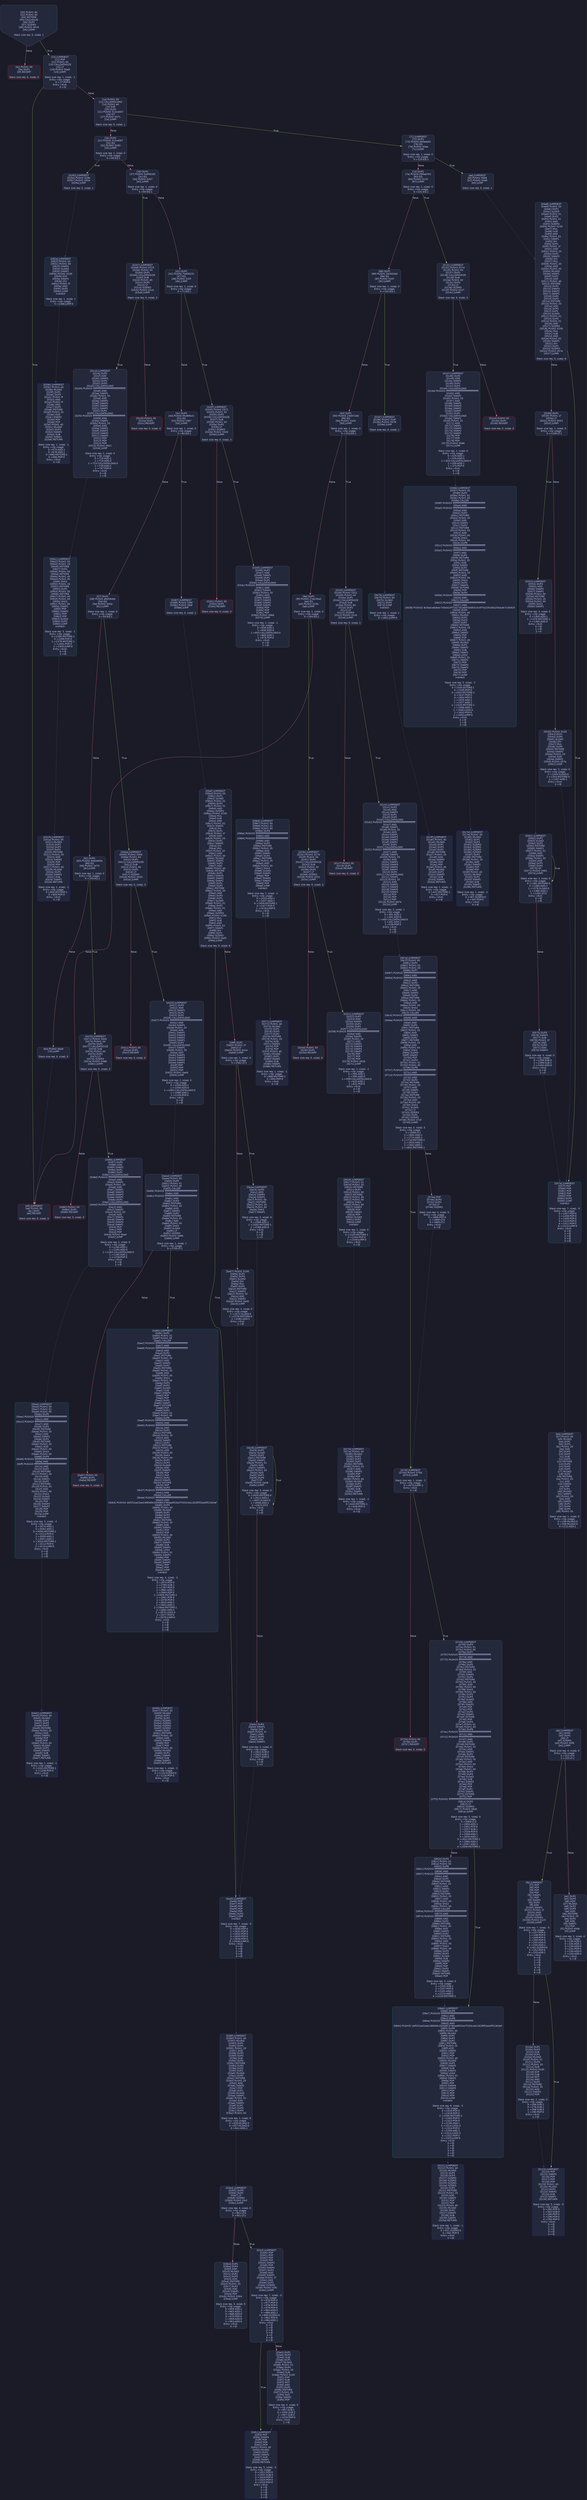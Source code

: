 digraph G {
    node [shape=box, style="filled, rounded", color="#565f89", fontcolor="#c0caf5", fontname="Helvetica", fillcolor="#24283b"];
    edge [color="#414868", fontcolor="#c0caf5", fontname="Helvetica"];
    bgcolor="#1a1b26";
    0 [ label = "[00] PUSH1 80
[02] PUSH1 40
[04] MSTORE
[05] CALLVALUE
[06] DUP1
[07] ISZERO
[08] PUSH2 0010
[0b] JUMPI

Stack size req: 0, sizeΔ: 1
" shape = invhouse]
    1 [ label = "[0c] PUSH1 00
[0e] DUP1
[0f] REVERT

Stack size req: 0, sizeΔ: 0
" color = "red"]
    2 [ label = "[10] JUMPDEST
[11] POP
[12] PUSH1 04
[14] CALLDATASIZE
[15] LT
[16] PUSH2 00a9
[19] JUMPI

Stack size req: 1, sizeΔ: -1
Entry->Op usage:
	0->17:POP:0
Entry->Exit:
	0->😵
"]
    3 [ label = "[1a] PUSH1 00
[1c] CALLDATALOAD
[1d] PUSH1 e0
[1f] SHR
[20] DUP1
[21] PUSH4 313ce567
[26] GT
[27] PUSH2 0071
[2a] JUMPI

Stack size req: 0, sizeΔ: 1
"]
    4 [ label = "[2b] DUP1
[2c] PUSH4 313ce567
[31] EQ
[32] PUSH2 0293
[35] JUMPI

Stack size req: 1, sizeΔ: 0
Entry->Op usage:
	0->49:EQ:1
"]
    5 [ label = "[36] DUP1
[37] PUSH4 5c658165
[3c] EQ
[3d] PUSH2 02b7
[40] JUMPI

Stack size req: 1, sizeΔ: 0
Entry->Op usage:
	0->60:EQ:1
"]
    6 [ label = "[41] DUP1
[42] PUSH4 70a08231
[47] EQ
[48] PUSH2 032f
[4b] JUMPI

Stack size req: 1, sizeΔ: 0
Entry->Op usage:
	0->71:EQ:1
"]
    7 [ label = "[4c] DUP1
[4d] PUSH4 95d89b41
[52] EQ
[53] PUSH2 0387
[56] JUMPI

Stack size req: 1, sizeΔ: 0
Entry->Op usage:
	0->82:EQ:1
"]
    8 [ label = "[57] DUP1
[58] PUSH4 a9059cbb
[5d] EQ
[5e] PUSH2 040a
[61] JUMPI

Stack size req: 1, sizeΔ: 0
Entry->Op usage:
	0->93:EQ:1
"]
    9 [ label = "[62] DUP1
[63] PUSH4 dd62ed3e
[68] EQ
[69] PUSH2 0470
[6c] JUMPI

Stack size req: 1, sizeΔ: 0
Entry->Op usage:
	0->104:EQ:1
"]
    10 [ label = "[6d] PUSH2 00a9
[70] JUMP

Stack size req: 0, sizeΔ: 0
"]
    11 [ label = "[71] JUMPDEST
[72] DUP1
[73] PUSH4 06fdde03
[78] EQ
[79] PUSH2 00ae
[7c] JUMPI

Stack size req: 1, sizeΔ: 0
Entry->Op usage:
	0->120:EQ:1
"]
    12 [ label = "[7d] DUP1
[7e] PUSH4 095ea7b3
[83] EQ
[84] PUSH2 0131
[87] JUMPI

Stack size req: 1, sizeΔ: 0
Entry->Op usage:
	0->131:EQ:1
"]
    13 [ label = "[88] DUP1
[89] PUSH4 18160ddd
[8e] EQ
[8f] PUSH2 0197
[92] JUMPI

Stack size req: 1, sizeΔ: 0
Entry->Op usage:
	0->142:EQ:1
"]
    14 [ label = "[93] DUP1
[94] PUSH4 23b872dd
[99] EQ
[9a] PUSH2 01b5
[9d] JUMPI

Stack size req: 1, sizeΔ: 0
Entry->Op usage:
	0->153:EQ:1
"]
    15 [ label = "[9e] DUP1
[9f] PUSH4 27e235e3
[a4] EQ
[a5] PUSH2 023b
[a8] JUMPI

Stack size req: 1, sizeΔ: 0
Entry->Op usage:
	0->164:EQ:1
"]
    16 [ label = "[a9] JUMPDEST
[aa] PUSH1 00
[ac] DUP1
[ad] REVERT

Stack size req: 0, sizeΔ: 0
" color = "red"]
    17 [ label = "[ae] JUMPDEST
[af] PUSH2 00b6
[b2] PUSH2 04e8
[b5] JUMP

Stack size req: 0, sizeΔ: 1
"]
    18 [ label = "[b6] JUMPDEST
[b7] PUSH1 40
[b9] MLOAD
[ba] DUP1
[bb] DUP1
[bc] PUSH1 20
[be] ADD
[bf] DUP3
[c0] DUP2
[c1] SUB
[c2] DUP3
[c3] MSTORE
[c4] DUP4
[c5] DUP2
[c6] DUP2
[c7] MLOAD
[c8] DUP2
[c9] MSTORE
[ca] PUSH1 20
[cc] ADD
[cd] SWAP2
[ce] POP
[cf] DUP1
[d0] MLOAD
[d1] SWAP1
[d2] PUSH1 20
[d4] ADD
[d5] SWAP1
[d6] DUP1
[d7] DUP4
[d8] DUP4
[d9] PUSH1 00

Stack size req: 1, sizeΔ: 9
Entry->Op usage:
	0->199:MLOAD:0
	0->208:MLOAD:0
	0->212:ADD:1
"]
    19 [ label = "[db] JUMPDEST
[dc] DUP4
[dd] DUP2
[de] LT
[df] ISZERO
[e0] PUSH2 00f6
[e3] JUMPI

Stack size req: 4, sizeΔ: 0
Entry->Op usage:
	0->222:LT:0
	3->222:LT:1
"]
    20 [ label = "[e4] DUP1
[e5] DUP3
[e6] ADD
[e7] MLOAD
[e8] DUP2
[e9] DUP5
[ea] ADD
[eb] MSTORE
[ec] PUSH1 20
[ee] DUP2
[ef] ADD
[f0] SWAP1
[f1] POP
[f2] PUSH2 00db
[f5] JUMP

Stack size req: 3, sizeΔ: 0
Entry->Op usage:
	0->230:ADD:1
	0->234:ADD:1
	0->239:ADD:0
	0->241:POP:0
	1->230:ADD:0
	2->234:ADD:0
Entry->Exit:
	0->😵
"]
    21 [ label = "[f6] JUMPDEST
[f7] POP
[f8] POP
[f9] POP
[fa] POP
[fb] SWAP1
[fc] POP
[fd] SWAP1
[fe] DUP2
[ff] ADD
[0100] SWAP1
[0101] PUSH1 1f
[0103] AND
[0104] DUP1
[0105] ISZERO
[0106] PUSH2 0123
[0109] JUMPI

Stack size req: 7, sizeΔ: -5
Entry->Op usage:
	0->247:POP:0
	1->248:POP:0
	2->249:POP:0
	3->250:POP:0
	4->255:ADD:0
	4->259:AND:1
	4->261:ISZERO:0
	5->252:POP:0
	6->255:ADD:1
Entry->Exit:
	0->😵
	1->😵
	2->😵
	3->😵
	4->0
	5->😵
	6->😵
"]
    22 [ label = "[010a] DUP1
[010b] DUP3
[010c] SUB
[010d] DUP1
[010e] MLOAD
[010f] PUSH1 01
[0111] DUP4
[0112] PUSH1 20
[0114] SUB
[0115] PUSH2 0100
[0118] EXP
[0119] SUB
[011a] NOT
[011b] AND
[011c] DUP2
[011d] MSTORE
[011e] PUSH1 20
[0120] ADD
[0121] SWAP2
[0122] POP

Stack size req: 2, sizeΔ: 0
Entry->Op usage:
	0->268:SUB:1
	0->276:SUB:1
	1->268:SUB:0
	1->290:POP:0
Entry->Exit:
	1->😵
"]
    23 [ label = "[0123] JUMPDEST
[0124] POP
[0125] SWAP3
[0126] POP
[0127] POP
[0128] POP
[0129] PUSH1 40
[012b] MLOAD
[012c] DUP1
[012d] SWAP2
[012e] SUB
[012f] SWAP1
[0130] RETURN

Stack size req: 5, sizeΔ: -5
Entry->Op usage:
	0->292:POP:0
	1->302:SUB:0
	2->295:POP:0
	3->296:POP:0
	4->294:POP:0
Entry->Exit:
	0->😵
	1->😵
	2->😵
	3->😵
	4->😵
" color = "darkblue"]
    24 [ label = "[0131] JUMPDEST
[0132] PUSH2 017d
[0135] PUSH1 04
[0137] DUP1
[0138] CALLDATASIZE
[0139] SUB
[013a] PUSH1 40
[013c] DUP2
[013d] LT
[013e] ISZERO
[013f] PUSH2 0147
[0142] JUMPI

Stack size req: 0, sizeΔ: 3
"]
    25 [ label = "[0143] PUSH1 00
[0145] DUP1
[0146] REVERT

Stack size req: 0, sizeΔ: 0
" color = "red"]
    26 [ label = "[0147] JUMPDEST
[0148] DUP2
[0149] ADD
[014a] SWAP1
[014b] DUP1
[014c] DUP1
[014d] CALLDATALOAD
[014e] PUSH20 ffffffffffffffffffffffffffffffffffffffff
[0163] AND
[0164] SWAP1
[0165] PUSH1 20
[0167] ADD
[0168] SWAP1
[0169] SWAP3
[016a] SWAP2
[016b] SWAP1
[016c] DUP1
[016d] CALLDATALOAD
[016e] SWAP1
[016f] PUSH1 20
[0171] ADD
[0172] SWAP1
[0173] SWAP3
[0174] SWAP2
[0175] SWAP1
[0176] POP
[0177] POP
[0178] POP
[0179] PUSH2 0586
[017c] JUMP

Stack size req: 2, sizeΔ: 0
Entry->Op usage:
	0->329:ADD:1
	1->329:ADD:0
	1->333:CALLDATALOAD:0
	1->359:ADD:1
	1->375:POP:0
Entry->Exit:
	0->😵
	1->😵
"]
    27 [ label = "[017d] JUMPDEST
[017e] PUSH1 40
[0180] MLOAD
[0181] DUP1
[0182] DUP3
[0183] ISZERO
[0184] ISZERO
[0185] ISZERO
[0186] ISZERO
[0187] DUP2
[0188] MSTORE
[0189] PUSH1 20
[018b] ADD
[018c] SWAP2
[018d] POP
[018e] POP
[018f] PUSH1 40
[0191] MLOAD
[0192] DUP1
[0193] SWAP2
[0194] SUB
[0195] SWAP1
[0196] RETURN

Stack size req: 1, sizeΔ: -1
Entry->Op usage:
	0->387:ISZERO:0
	0->397:POP:0
Entry->Exit:
	0->😵
" color = "darkblue"]
    28 [ label = "[0197] JUMPDEST
[0198] PUSH2 019f
[019b] PUSH2 0678
[019e] JUMP

Stack size req: 0, sizeΔ: 1
"]
    29 [ label = "[019f] JUMPDEST
[01a0] PUSH1 40
[01a2] MLOAD
[01a3] DUP1
[01a4] DUP3
[01a5] DUP2
[01a6] MSTORE
[01a7] PUSH1 20
[01a9] ADD
[01aa] SWAP2
[01ab] POP
[01ac] POP
[01ad] PUSH1 40
[01af] MLOAD
[01b0] DUP1
[01b1] SWAP2
[01b2] SUB
[01b3] SWAP1
[01b4] RETURN

Stack size req: 1, sizeΔ: -1
Entry->Op usage:
	0->422:MSTORE:1
	0->427:POP:0
Entry->Exit:
	0->😵
" color = "darkblue"]
    30 [ label = "[01b5] JUMPDEST
[01b6] PUSH2 0221
[01b9] PUSH1 04
[01bb] DUP1
[01bc] CALLDATASIZE
[01bd] SUB
[01be] PUSH1 60
[01c0] DUP2
[01c1] LT
[01c2] ISZERO
[01c3] PUSH2 01cb
[01c6] JUMPI

Stack size req: 0, sizeΔ: 3
"]
    31 [ label = "[01c7] PUSH1 00
[01c9] DUP1
[01ca] REVERT

Stack size req: 0, sizeΔ: 0
" color = "red"]
    32 [ label = "[01cb] JUMPDEST
[01cc] DUP2
[01cd] ADD
[01ce] SWAP1
[01cf] DUP1
[01d0] DUP1
[01d1] CALLDATALOAD
[01d2] PUSH20 ffffffffffffffffffffffffffffffffffffffff
[01e7] AND
[01e8] SWAP1
[01e9] PUSH1 20
[01eb] ADD
[01ec] SWAP1
[01ed] SWAP3
[01ee] SWAP2
[01ef] SWAP1
[01f0] DUP1
[01f1] CALLDATALOAD
[01f2] PUSH20 ffffffffffffffffffffffffffffffffffffffff
[0207] AND
[0208] SWAP1
[0209] PUSH1 20
[020b] ADD
[020c] SWAP1
[020d] SWAP3
[020e] SWAP2
[020f] SWAP1
[0210] DUP1
[0211] CALLDATALOAD
[0212] SWAP1
[0213] PUSH1 20
[0215] ADD
[0216] SWAP1
[0217] SWAP3
[0218] SWAP2
[0219] SWAP1
[021a] POP
[021b] POP
[021c] POP
[021d] PUSH2 067e
[0220] JUMP

Stack size req: 2, sizeΔ: 1
Entry->Op usage:
	0->461:ADD:1
	1->461:ADD:0
	1->465:CALLDATALOAD:0
	1->491:ADD:1
	1->539:POP:0
Entry->Exit:
	0->😵
	1->😵
"]
    33 [ label = "[0221] JUMPDEST
[0222] PUSH1 40
[0224] MLOAD
[0225] DUP1
[0226] DUP3
[0227] ISZERO
[0228] ISZERO
[0229] ISZERO
[022a] ISZERO
[022b] DUP2
[022c] MSTORE
[022d] PUSH1 20
[022f] ADD
[0230] SWAP2
[0231] POP
[0232] POP
[0233] PUSH1 40
[0235] MLOAD
[0236] DUP1
[0237] SWAP2
[0238] SUB
[0239] SWAP1
[023a] RETURN

Stack size req: 1, sizeΔ: -1
Entry->Op usage:
	0->551:ISZERO:0
	0->561:POP:0
Entry->Exit:
	0->😵
" color = "darkblue"]
    34 [ label = "[023b] JUMPDEST
[023c] PUSH2 027d
[023f] PUSH1 04
[0241] DUP1
[0242] CALLDATASIZE
[0243] SUB
[0244] PUSH1 20
[0246] DUP2
[0247] LT
[0248] ISZERO
[0249] PUSH2 0251
[024c] JUMPI

Stack size req: 0, sizeΔ: 3
"]
    35 [ label = "[024d] PUSH1 00
[024f] DUP1
[0250] REVERT

Stack size req: 0, sizeΔ: 0
" color = "red"]
    36 [ label = "[0251] JUMPDEST
[0252] DUP2
[0253] ADD
[0254] SWAP1
[0255] DUP1
[0256] DUP1
[0257] CALLDATALOAD
[0258] PUSH20 ffffffffffffffffffffffffffffffffffffffff
[026d] AND
[026e] SWAP1
[026f] PUSH1 20
[0271] ADD
[0272] SWAP1
[0273] SWAP3
[0274] SWAP2
[0275] SWAP1
[0276] POP
[0277] POP
[0278] POP
[0279] PUSH2 0916
[027c] JUMP

Stack size req: 2, sizeΔ: -1
Entry->Op usage:
	0->595:ADD:1
	1->595:ADD:0
	1->599:CALLDATALOAD:0
	1->625:ADD:1
	1->631:POP:0
Entry->Exit:
	0->😵
	1->😵
"]
    37 [ label = "[027d] JUMPDEST
[027e] PUSH1 40
[0280] MLOAD
[0281] DUP1
[0282] DUP3
[0283] DUP2
[0284] MSTORE
[0285] PUSH1 20
[0287] ADD
[0288] SWAP2
[0289] POP
[028a] POP
[028b] PUSH1 40
[028d] MLOAD
[028e] DUP1
[028f] SWAP2
[0290] SUB
[0291] SWAP1
[0292] RETURN

Stack size req: 1, sizeΔ: -1
Entry->Op usage:
	0->644:MSTORE:1
	0->649:POP:0
Entry->Exit:
	0->😵
" color = "darkblue"]
    38 [ label = "[0293] JUMPDEST
[0294] PUSH2 029b
[0297] PUSH2 092e
[029a] JUMP

Stack size req: 0, sizeΔ: 1
"]
    39 [ label = "[029b] JUMPDEST
[029c] PUSH1 40
[029e] MLOAD
[029f] DUP1
[02a0] DUP3
[02a1] PUSH1 ff
[02a3] AND
[02a4] PUSH1 ff
[02a6] AND
[02a7] DUP2
[02a8] MSTORE
[02a9] PUSH1 20
[02ab] ADD
[02ac] SWAP2
[02ad] POP
[02ae] POP
[02af] PUSH1 40
[02b1] MLOAD
[02b2] DUP1
[02b3] SWAP2
[02b4] SUB
[02b5] SWAP1
[02b6] RETURN

Stack size req: 1, sizeΔ: -1
Entry->Op usage:
	0->675:AND:1
	0->678:AND:1
	0->680:MSTORE:1
	0->685:POP:0
Entry->Exit:
	0->😵
" color = "darkblue"]
    40 [ label = "[02b7] JUMPDEST
[02b8] PUSH2 0319
[02bb] PUSH1 04
[02bd] DUP1
[02be] CALLDATASIZE
[02bf] SUB
[02c0] PUSH1 40
[02c2] DUP2
[02c3] LT
[02c4] ISZERO
[02c5] PUSH2 02cd
[02c8] JUMPI

Stack size req: 0, sizeΔ: 3
"]
    41 [ label = "[02c9] PUSH1 00
[02cb] DUP1
[02cc] REVERT

Stack size req: 0, sizeΔ: 0
" color = "red"]
    42 [ label = "[02cd] JUMPDEST
[02ce] DUP2
[02cf] ADD
[02d0] SWAP1
[02d1] DUP1
[02d2] DUP1
[02d3] CALLDATALOAD
[02d4] PUSH20 ffffffffffffffffffffffffffffffffffffffff
[02e9] AND
[02ea] SWAP1
[02eb] PUSH1 20
[02ed] ADD
[02ee] SWAP1
[02ef] SWAP3
[02f0] SWAP2
[02f1] SWAP1
[02f2] DUP1
[02f3] CALLDATALOAD
[02f4] PUSH20 ffffffffffffffffffffffffffffffffffffffff
[0309] AND
[030a] SWAP1
[030b] PUSH1 20
[030d] ADD
[030e] SWAP1
[030f] SWAP3
[0310] SWAP2
[0311] SWAP1
[0312] POP
[0313] POP
[0314] POP
[0315] PUSH2 0941
[0318] JUMP

Stack size req: 2, sizeΔ: 0
Entry->Op usage:
	0->719:ADD:1
	1->719:ADD:0
	1->723:CALLDATALOAD:0
	1->749:ADD:1
	1->787:POP:0
Entry->Exit:
	0->😵
	1->😵
"]
    43 [ label = "[0319] JUMPDEST
[031a] PUSH1 40
[031c] MLOAD
[031d] DUP1
[031e] DUP3
[031f] DUP2
[0320] MSTORE
[0321] PUSH1 20
[0323] ADD
[0324] SWAP2
[0325] POP
[0326] POP
[0327] PUSH1 40
[0329] MLOAD
[032a] DUP1
[032b] SWAP2
[032c] SUB
[032d] SWAP1
[032e] RETURN

Stack size req: 1, sizeΔ: -1
Entry->Op usage:
	0->800:MSTORE:1
	0->805:POP:0
Entry->Exit:
	0->😵
" color = "darkblue"]
    44 [ label = "[032f] JUMPDEST
[0330] PUSH2 0371
[0333] PUSH1 04
[0335] DUP1
[0336] CALLDATASIZE
[0337] SUB
[0338] PUSH1 20
[033a] DUP2
[033b] LT
[033c] ISZERO
[033d] PUSH2 0345
[0340] JUMPI

Stack size req: 0, sizeΔ: 3
"]
    45 [ label = "[0341] PUSH1 00
[0343] DUP1
[0344] REVERT

Stack size req: 0, sizeΔ: 0
" color = "red"]
    46 [ label = "[0345] JUMPDEST
[0346] DUP2
[0347] ADD
[0348] SWAP1
[0349] DUP1
[034a] DUP1
[034b] CALLDATALOAD
[034c] PUSH20 ffffffffffffffffffffffffffffffffffffffff
[0361] AND
[0362] SWAP1
[0363] PUSH1 20
[0365] ADD
[0366] SWAP1
[0367] SWAP3
[0368] SWAP2
[0369] SWAP1
[036a] POP
[036b] POP
[036c] POP
[036d] PUSH2 0966
[0370] JUMP

Stack size req: 2, sizeΔ: -1
Entry->Op usage:
	0->839:ADD:1
	1->839:ADD:0
	1->843:CALLDATALOAD:0
	1->869:ADD:1
	1->875:POP:0
Entry->Exit:
	0->😵
	1->😵
"]
    47 [ label = "[0371] JUMPDEST
[0372] PUSH1 40
[0374] MLOAD
[0375] DUP1
[0376] DUP3
[0377] DUP2
[0378] MSTORE
[0379] PUSH1 20
[037b] ADD
[037c] SWAP2
[037d] POP
[037e] POP
[037f] PUSH1 40
[0381] MLOAD
[0382] DUP1
[0383] SWAP2
[0384] SUB
[0385] SWAP1
[0386] RETURN

Stack size req: 1, sizeΔ: -1
Entry->Op usage:
	0->888:MSTORE:1
	0->893:POP:0
Entry->Exit:
	0->😵
" color = "darkblue"]
    48 [ label = "[0387] JUMPDEST
[0388] PUSH2 038f
[038b] PUSH2 09af
[038e] JUMP

Stack size req: 0, sizeΔ: 1
"]
    49 [ label = "[038f] JUMPDEST
[0390] PUSH1 40
[0392] MLOAD
[0393] DUP1
[0394] DUP1
[0395] PUSH1 20
[0397] ADD
[0398] DUP3
[0399] DUP2
[039a] SUB
[039b] DUP3
[039c] MSTORE
[039d] DUP4
[039e] DUP2
[039f] DUP2
[03a0] MLOAD
[03a1] DUP2
[03a2] MSTORE
[03a3] PUSH1 20
[03a5] ADD
[03a6] SWAP2
[03a7] POP
[03a8] DUP1
[03a9] MLOAD
[03aa] SWAP1
[03ab] PUSH1 20
[03ad] ADD
[03ae] SWAP1
[03af] DUP1
[03b0] DUP4
[03b1] DUP4
[03b2] PUSH1 00

Stack size req: 1, sizeΔ: 9
Entry->Op usage:
	0->928:MLOAD:0
	0->937:MLOAD:0
	0->941:ADD:1
"]
    50 [ label = "[03b4] JUMPDEST
[03b5] DUP4
[03b6] DUP2
[03b7] LT
[03b8] ISZERO
[03b9] PUSH2 03cf
[03bc] JUMPI

Stack size req: 4, sizeΔ: 0
Entry->Op usage:
	0->951:LT:0
	3->951:LT:1
"]
    51 [ label = "[03bd] DUP1
[03be] DUP3
[03bf] ADD
[03c0] MLOAD
[03c1] DUP2
[03c2] DUP5
[03c3] ADD
[03c4] MSTORE
[03c5] PUSH1 20
[03c7] DUP2
[03c8] ADD
[03c9] SWAP1
[03ca] POP
[03cb] PUSH2 03b4
[03ce] JUMP

Stack size req: 3, sizeΔ: 0
Entry->Op usage:
	0->959:ADD:1
	0->963:ADD:1
	0->968:ADD:0
	0->970:POP:0
	1->959:ADD:0
	2->963:ADD:0
Entry->Exit:
	0->😵
"]
    52 [ label = "[03cf] JUMPDEST
[03d0] POP
[03d1] POP
[03d2] POP
[03d3] POP
[03d4] SWAP1
[03d5] POP
[03d6] SWAP1
[03d7] DUP2
[03d8] ADD
[03d9] SWAP1
[03da] PUSH1 1f
[03dc] AND
[03dd] DUP1
[03de] ISZERO
[03df] PUSH2 03fc
[03e2] JUMPI

Stack size req: 7, sizeΔ: -5
Entry->Op usage:
	0->976:POP:0
	1->977:POP:0
	2->978:POP:0
	3->979:POP:0
	4->984:ADD:0
	4->988:AND:1
	4->990:ISZERO:0
	5->981:POP:0
	6->984:ADD:1
Entry->Exit:
	0->😵
	1->😵
	2->😵
	3->😵
	4->0
	5->😵
	6->😵
"]
    53 [ label = "[03e3] DUP1
[03e4] DUP3
[03e5] SUB
[03e6] DUP1
[03e7] MLOAD
[03e8] PUSH1 01
[03ea] DUP4
[03eb] PUSH1 20
[03ed] SUB
[03ee] PUSH2 0100
[03f1] EXP
[03f2] SUB
[03f3] NOT
[03f4] AND
[03f5] DUP2
[03f6] MSTORE
[03f7] PUSH1 20
[03f9] ADD
[03fa] SWAP2
[03fb] POP

Stack size req: 2, sizeΔ: 0
Entry->Op usage:
	0->997:SUB:1
	0->1005:SUB:1
	1->997:SUB:0
	1->1019:POP:0
Entry->Exit:
	1->😵
"]
    54 [ label = "[03fc] JUMPDEST
[03fd] POP
[03fe] SWAP3
[03ff] POP
[0400] POP
[0401] POP
[0402] PUSH1 40
[0404] MLOAD
[0405] DUP1
[0406] SWAP2
[0407] SUB
[0408] SWAP1
[0409] RETURN

Stack size req: 5, sizeΔ: -5
Entry->Op usage:
	0->1021:POP:0
	1->1031:SUB:0
	2->1024:POP:0
	3->1025:POP:0
	4->1023:POP:0
Entry->Exit:
	0->😵
	1->😵
	2->😵
	3->😵
	4->😵
" color = "darkblue"]
    55 [ label = "[040a] JUMPDEST
[040b] PUSH2 0456
[040e] PUSH1 04
[0410] DUP1
[0411] CALLDATASIZE
[0412] SUB
[0413] PUSH1 40
[0415] DUP2
[0416] LT
[0417] ISZERO
[0418] PUSH2 0420
[041b] JUMPI

Stack size req: 0, sizeΔ: 3
"]
    56 [ label = "[041c] PUSH1 00
[041e] DUP1
[041f] REVERT

Stack size req: 0, sizeΔ: 0
" color = "red"]
    57 [ label = "[0420] JUMPDEST
[0421] DUP2
[0422] ADD
[0423] SWAP1
[0424] DUP1
[0425] DUP1
[0426] CALLDATALOAD
[0427] PUSH20 ffffffffffffffffffffffffffffffffffffffff
[043c] AND
[043d] SWAP1
[043e] PUSH1 20
[0440] ADD
[0441] SWAP1
[0442] SWAP3
[0443] SWAP2
[0444] SWAP1
[0445] DUP1
[0446] CALLDATALOAD
[0447] SWAP1
[0448] PUSH1 20
[044a] ADD
[044b] SWAP1
[044c] SWAP3
[044d] SWAP2
[044e] SWAP1
[044f] POP
[0450] POP
[0451] POP
[0452] PUSH2 0a4d
[0455] JUMP

Stack size req: 2, sizeΔ: 0
Entry->Op usage:
	0->1058:ADD:1
	1->1058:ADD:0
	1->1062:CALLDATALOAD:0
	1->1088:ADD:1
	1->1104:POP:0
Entry->Exit:
	0->😵
	1->😵
"]
    58 [ label = "[0456] JUMPDEST
[0457] PUSH1 40
[0459] MLOAD
[045a] DUP1
[045b] DUP3
[045c] ISZERO
[045d] ISZERO
[045e] ISZERO
[045f] ISZERO
[0460] DUP2
[0461] MSTORE
[0462] PUSH1 20
[0464] ADD
[0465] SWAP2
[0466] POP
[0467] POP
[0468] PUSH1 40
[046a] MLOAD
[046b] DUP1
[046c] SWAP2
[046d] SUB
[046e] SWAP1
[046f] RETURN

Stack size req: 1, sizeΔ: -1
Entry->Op usage:
	0->1116:ISZERO:0
	0->1126:POP:0
Entry->Exit:
	0->😵
" color = "darkblue"]
    59 [ label = "[0470] JUMPDEST
[0471] PUSH2 04d2
[0474] PUSH1 04
[0476] DUP1
[0477] CALLDATASIZE
[0478] SUB
[0479] PUSH1 40
[047b] DUP2
[047c] LT
[047d] ISZERO
[047e] PUSH2 0486
[0481] JUMPI

Stack size req: 0, sizeΔ: 3
"]
    60 [ label = "[0482] PUSH1 00
[0484] DUP1
[0485] REVERT

Stack size req: 0, sizeΔ: 0
" color = "red"]
    61 [ label = "[0486] JUMPDEST
[0487] DUP2
[0488] ADD
[0489] SWAP1
[048a] DUP1
[048b] DUP1
[048c] CALLDATALOAD
[048d] PUSH20 ffffffffffffffffffffffffffffffffffffffff
[04a2] AND
[04a3] SWAP1
[04a4] PUSH1 20
[04a6] ADD
[04a7] SWAP1
[04a8] SWAP3
[04a9] SWAP2
[04aa] SWAP1
[04ab] DUP1
[04ac] CALLDATALOAD
[04ad] PUSH20 ffffffffffffffffffffffffffffffffffffffff
[04c2] AND
[04c3] SWAP1
[04c4] PUSH1 20
[04c6] ADD
[04c7] SWAP1
[04c8] SWAP3
[04c9] SWAP2
[04ca] SWAP1
[04cb] POP
[04cc] POP
[04cd] POP
[04ce] PUSH2 0ba4
[04d1] JUMP

Stack size req: 2, sizeΔ: 0
Entry->Op usage:
	0->1160:ADD:1
	1->1160:ADD:0
	1->1164:CALLDATALOAD:0
	1->1190:ADD:1
	1->1228:POP:0
Entry->Exit:
	0->😵
	1->😵
"]
    62 [ label = "[04d2] JUMPDEST
[04d3] PUSH1 40
[04d5] MLOAD
[04d6] DUP1
[04d7] DUP3
[04d8] DUP2
[04d9] MSTORE
[04da] PUSH1 20
[04dc] ADD
[04dd] SWAP2
[04de] POP
[04df] POP
[04e0] PUSH1 40
[04e2] MLOAD
[04e3] DUP1
[04e4] SWAP2
[04e5] SUB
[04e6] SWAP1
[04e7] RETURN

Stack size req: 1, sizeΔ: -1
Entry->Op usage:
	0->1241:MSTORE:1
	0->1246:POP:0
Entry->Exit:
	0->😵
" color = "darkblue"]
    63 [ label = "[04e8] JUMPDEST
[04e9] PUSH1 03
[04eb] DUP1
[04ec] SLOAD
[04ed] PUSH1 01
[04ef] DUP2
[04f0] PUSH1 01
[04f2] AND
[04f3] ISZERO
[04f4] PUSH2 0100
[04f7] MUL
[04f8] SUB
[04f9] AND
[04fa] PUSH1 02
[04fc] SWAP1
[04fd] DIV
[04fe] DUP1
[04ff] PUSH1 1f
[0501] ADD
[0502] PUSH1 20
[0504] DUP1
[0505] SWAP2
[0506] DIV
[0507] MUL
[0508] PUSH1 20
[050a] ADD
[050b] PUSH1 40
[050d] MLOAD
[050e] SWAP1
[050f] DUP2
[0510] ADD
[0511] PUSH1 40
[0513] MSTORE
[0514] DUP1
[0515] SWAP3
[0516] SWAP2
[0517] SWAP1
[0518] DUP2
[0519] DUP2
[051a] MSTORE
[051b] PUSH1 20
[051d] ADD
[051e] DUP3
[051f] DUP1
[0520] SLOAD
[0521] PUSH1 01
[0523] DUP2
[0524] PUSH1 01
[0526] AND
[0527] ISZERO
[0528] PUSH2 0100
[052b] MUL
[052c] SUB
[052d] AND
[052e] PUSH1 02
[0530] SWAP1
[0531] DIV
[0532] DUP1
[0533] ISZERO
[0534] PUSH2 057e
[0537] JUMPI

Stack size req: 0, sizeΔ: 6
"]
    64 [ label = "[0538] DUP1
[0539] PUSH1 1f
[053b] LT
[053c] PUSH2 0553
[053f] JUMPI

Stack size req: 1, sizeΔ: 0
Entry->Op usage:
	0->1339:LT:1
"]
    65 [ label = "[0540] PUSH2 0100
[0543] DUP1
[0544] DUP4
[0545] SLOAD
[0546] DIV
[0547] MUL
[0548] DUP4
[0549] MSTORE
[054a] SWAP2
[054b] PUSH1 20
[054d] ADD
[054e] SWAP2
[054f] PUSH2 057e
[0552] JUMP

Stack size req: 3, sizeΔ: 0
Entry->Op usage:
	1->1349:SLOAD:0
	2->1353:MSTORE:0
	2->1357:ADD:1
Entry->Exit:
	2->😵
"]
    66 [ label = "[0553] JUMPDEST
[0554] DUP3
[0555] ADD
[0556] SWAP2
[0557] SWAP1
[0558] PUSH1 00
[055a] MSTORE
[055b] PUSH1 20
[055d] PUSH1 00
[055f] SHA3
[0560] SWAP1

Stack size req: 3, sizeΔ: 0
Entry->Op usage:
	0->1365:ADD:1
	1->1370:MSTORE:1
	2->1365:ADD:0
Entry->Exit:
	0->😵
	1->😵
	2->0
"]
    67 [ label = "[0561] JUMPDEST
[0562] DUP2
[0563] SLOAD
[0564] DUP2
[0565] MSTORE
[0566] SWAP1
[0567] PUSH1 01
[0569] ADD
[056a] SWAP1
[056b] PUSH1 20
[056d] ADD
[056e] DUP1
[056f] DUP4
[0570] GT
[0571] PUSH2 0561
[0574] JUMPI

Stack size req: 3, sizeΔ: 0
Entry->Op usage:
	0->1381:MSTORE:0
	0->1389:ADD:1
	1->1379:SLOAD:0
	1->1385:ADD:1
	2->1392:GT:0
Entry->Exit:
	0->😵
	1->😵
"]
    68 [ label = "[0575] DUP3
[0576] SWAP1
[0577] SUB
[0578] PUSH1 1f
[057a] AND
[057b] DUP3
[057c] ADD
[057d] SWAP2

Stack size req: 3, sizeΔ: 0
Entry->Op usage:
	0->1399:SUB:0
	2->1399:SUB:1
	2->1404:ADD:0
Entry->Exit:
	0->😵
	2->0
"]
    69 [ label = "[057e] JUMPDEST
[057f] POP
[0580] POP
[0581] POP
[0582] POP
[0583] POP
[0584] DUP2
[0585] JUMP
Indirect!

Stack size req: 7, sizeΔ: -5
Entry->Op usage:
	0->1407:POP:0
	1->1408:POP:0
	2->1409:POP:0
	3->1410:POP:0
	4->1411:POP:0
	6->1413:JUMP:0
Entry->Exit:
	0->😵
	1->😵
	2->😵
	3->😵
	4->😵
" color = "teal"]
    70 [ label = "[0586] JUMPDEST
[0587] PUSH1 00
[0589] DUP2
[058a] PUSH1 02
[058c] PUSH1 00
[058e] CALLER
[058f] PUSH20 ffffffffffffffffffffffffffffffffffffffff
[05a4] AND
[05a5] PUSH20 ffffffffffffffffffffffffffffffffffffffff
[05ba] AND
[05bb] DUP2
[05bc] MSTORE
[05bd] PUSH1 20
[05bf] ADD
[05c0] SWAP1
[05c1] DUP2
[05c2] MSTORE
[05c3] PUSH1 20
[05c5] ADD
[05c6] PUSH1 00
[05c8] SHA3
[05c9] PUSH1 00
[05cb] DUP6
[05cc] PUSH20 ffffffffffffffffffffffffffffffffffffffff
[05e1] AND
[05e2] PUSH20 ffffffffffffffffffffffffffffffffffffffff
[05f7] AND
[05f8] DUP2
[05f9] MSTORE
[05fa] PUSH1 20
[05fc] ADD
[05fd] SWAP1
[05fe] DUP2
[05ff] MSTORE
[0600] PUSH1 20
[0602] ADD
[0603] PUSH1 00
[0605] SHA3
[0606] DUP2
[0607] SWAP1
[0608] SSTORE
[0609] POP
[060a] DUP3
[060b] PUSH20 ffffffffffffffffffffffffffffffffffffffff
[0620] AND
[0621] CALLER
[0622] PUSH20 ffffffffffffffffffffffffffffffffffffffff
[0637] AND
[0638] PUSH32 8c5be1e5ebec7d5bd14f71427d1e84f3dd0314c0f7b2291e5b200ac8c7c3b925
[0659] DUP5
[065a] PUSH1 40
[065c] MLOAD
[065d] DUP1
[065e] DUP3
[065f] DUP2
[0660] MSTORE
[0661] PUSH1 20
[0663] ADD
[0664] SWAP2
[0665] POP
[0666] POP
[0667] PUSH1 40
[0669] MLOAD
[066a] DUP1
[066b] SWAP2
[066c] SUB
[066d] SWAP1
[066e] LOG3
[066f] PUSH1 01
[0671] SWAP1
[0672] POP
[0673] SWAP3
[0674] SWAP2
[0675] POP
[0676] POP
[0677] JUMP
Indirect!

Stack size req: 3, sizeΔ: -2
Entry->Op usage:
	0->1544:SSTORE:1
	0->1545:POP:0
	0->1632:MSTORE:1
	0->1637:POP:0
	0->1654:POP:0
	1->1505:AND:1
	1->1527:AND:1
	1->1529:MSTORE:1
	1->1568:AND:1
	1->1646:LOG3:4
	1->1653:POP:0
	2->1655:JUMP:0
Entry->Exit:
	0->😵
	1->😵
	2->😵
" color = "teal"]
    71 [ label = "[0678] JUMPDEST
[0679] PUSH1 00
[067b] SLOAD
[067c] DUP2
[067d] JUMP
Indirect!

Stack size req: 1, sizeΔ: 1
Entry->Op usage:
	0->1661:JUMP:0
" color = "teal"]
    72 [ label = "[067e] JUMPDEST
[067f] PUSH1 00
[0681] DUP1
[0682] PUSH1 02
[0684] PUSH1 00
[0686] DUP7
[0687] PUSH20 ffffffffffffffffffffffffffffffffffffffff
[069c] AND
[069d] PUSH20 ffffffffffffffffffffffffffffffffffffffff
[06b2] AND
[06b3] DUP2
[06b4] MSTORE
[06b5] PUSH1 20
[06b7] ADD
[06b8] SWAP1
[06b9] DUP2
[06ba] MSTORE
[06bb] PUSH1 20
[06bd] ADD
[06be] PUSH1 00
[06c0] SHA3
[06c1] PUSH1 00
[06c3] CALLER
[06c4] PUSH20 ffffffffffffffffffffffffffffffffffffffff
[06d9] AND
[06da] PUSH20 ffffffffffffffffffffffffffffffffffffffff
[06ef] AND
[06f0] DUP2
[06f1] MSTORE
[06f2] PUSH1 20
[06f4] ADD
[06f5] SWAP1
[06f6] DUP2
[06f7] MSTORE
[06f8] PUSH1 20
[06fa] ADD
[06fb] PUSH1 00
[06fd] SHA3
[06fe] SLOAD
[06ff] SWAP1
[0700] POP
[0701] DUP3
[0702] PUSH1 01
[0704] PUSH1 00
[0706] DUP8
[0707] PUSH20 ffffffffffffffffffffffffffffffffffffffff
[071c] AND
[071d] PUSH20 ffffffffffffffffffffffffffffffffffffffff
[0732] AND
[0733] DUP2
[0734] MSTORE
[0735] PUSH1 20
[0737] ADD
[0738] SWAP1
[0739] DUP2
[073a] MSTORE
[073b] PUSH1 20
[073d] ADD
[073e] PUSH1 00
[0740] SHA3
[0741] SLOAD
[0742] LT
[0743] ISZERO
[0744] DUP1
[0745] ISZERO
[0746] PUSH2 074f
[0749] JUMPI

Stack size req: 3, sizeΔ: 3
Entry->Op usage:
	0->1858:LT:1
	2->1692:AND:1
	2->1714:AND:1
	2->1716:MSTORE:1
	2->1820:AND:1
	2->1842:AND:1
	2->1844:MSTORE:1
"]
    73 [ label = "[074a] POP
[074b] DUP3
[074c] DUP2
[074d] LT
[074e] ISZERO

Stack size req: 4, sizeΔ: 0
Entry->Op usage:
	0->1866:POP:0
	1->1869:LT:0
	3->1869:LT:1
Entry->Exit:
	0->😵
"]
    74 [ label = "[074f] JUMPDEST
[0750] PUSH2 0758
[0753] JUMPI

Stack size req: 1, sizeΔ: -1
Entry->Op usage:
	0->1875:JUMPI:1
Entry->Exit:
	0->😵
"]
    75 [ label = "[0754] PUSH1 00
[0756] DUP1
[0757] REVERT

Stack size req: 0, sizeΔ: 0
" color = "red"]
    76 [ label = "[0758] JUMPDEST
[0759] DUP3
[075a] PUSH1 01
[075c] PUSH1 00
[075e] DUP7
[075f] PUSH20 ffffffffffffffffffffffffffffffffffffffff
[0774] AND
[0775] PUSH20 ffffffffffffffffffffffffffffffffffffffff
[078a] AND
[078b] DUP2
[078c] MSTORE
[078d] PUSH1 20
[078f] ADD
[0790] SWAP1
[0791] DUP2
[0792] MSTORE
[0793] PUSH1 20
[0795] ADD
[0796] PUSH1 00
[0798] SHA3
[0799] PUSH1 00
[079b] DUP3
[079c] DUP3
[079d] SLOAD
[079e] ADD
[079f] SWAP3
[07a0] POP
[07a1] POP
[07a2] DUP2
[07a3] SWAP1
[07a4] SSTORE
[07a5] POP
[07a6] DUP3
[07a7] PUSH1 01
[07a9] PUSH1 00
[07ab] DUP8
[07ac] PUSH20 ffffffffffffffffffffffffffffffffffffffff
[07c1] AND
[07c2] PUSH20 ffffffffffffffffffffffffffffffffffffffff
[07d7] AND
[07d8] DUP2
[07d9] MSTORE
[07da] PUSH1 20
[07dc] ADD
[07dd] SWAP1
[07de] DUP2
[07df] MSTORE
[07e0] PUSH1 20
[07e2] ADD
[07e3] PUSH1 00
[07e5] SHA3
[07e6] PUSH1 00
[07e8] DUP3
[07e9] DUP3
[07ea] SLOAD
[07eb] SUB
[07ec] SWAP3
[07ed] POP
[07ee] POP
[07ef] DUP2
[07f0] SWAP1
[07f1] SSTORE
[07f2] POP
[07f3] PUSH32 ffffffffffffffffffffffffffffffffffffffffffffffffffffffffffffffff
[0814] DUP2
[0815] LT
[0816] ISZERO
[0817] PUSH2 08a5
[081a] JUMPI

Stack size req: 5, sizeΔ: 0
Entry->Op usage:
	0->2069:LT:0
	2->1950:ADD:1
	2->1952:POP:0
	2->2027:SUB:1
	2->2029:POP:0
	3->1908:AND:1
	3->1930:AND:1
	3->1932:MSTORE:1
	4->1985:AND:1
	4->2007:AND:1
	4->2009:MSTORE:1
"]
    77 [ label = "[081b] DUP3
[081c] PUSH1 02
[081e] PUSH1 00
[0820] DUP8
[0821] PUSH20 ffffffffffffffffffffffffffffffffffffffff
[0836] AND
[0837] PUSH20 ffffffffffffffffffffffffffffffffffffffff
[084c] AND
[084d] DUP2
[084e] MSTORE
[084f] PUSH1 20
[0851] ADD
[0852] SWAP1
[0853] DUP2
[0854] MSTORE
[0855] PUSH1 20
[0857] ADD
[0858] PUSH1 00
[085a] SHA3
[085b] PUSH1 00
[085d] CALLER
[085e] PUSH20 ffffffffffffffffffffffffffffffffffffffff
[0873] AND
[0874] PUSH20 ffffffffffffffffffffffffffffffffffffffff
[0889] AND
[088a] DUP2
[088b] MSTORE
[088c] PUSH1 20
[088e] ADD
[088f] SWAP1
[0890] DUP2
[0891] MSTORE
[0892] PUSH1 20
[0894] ADD
[0895] PUSH1 00
[0897] SHA3
[0898] PUSH1 00
[089a] DUP3
[089b] DUP3
[089c] SLOAD
[089d] SUB
[089e] SWAP3
[089f] POP
[08a0] POP
[08a1] DUP2
[08a2] SWAP1
[08a3] SSTORE
[08a4] POP

Stack size req: 5, sizeΔ: 0
Entry->Op usage:
	2->2205:SUB:1
	2->2207:POP:0
	4->2102:AND:1
	4->2124:AND:1
	4->2126:MSTORE:1
"]
    78 [ label = "[08a5] JUMPDEST
[08a6] DUP4
[08a7] PUSH20 ffffffffffffffffffffffffffffffffffffffff
[08bc] AND
[08bd] DUP6
[08be] PUSH20 ffffffffffffffffffffffffffffffffffffffff
[08d3] AND
[08d4] PUSH32 ddf252ad1be2c89b69c2b068fc378daa952ba7f163c4a11628f55a4df523b3ef
[08f5] DUP6
[08f6] PUSH1 40
[08f8] MLOAD
[08f9] DUP1
[08fa] DUP3
[08fb] DUP2
[08fc] MSTORE
[08fd] PUSH1 20
[08ff] ADD
[0900] SWAP2
[0901] POP
[0902] POP
[0903] PUSH1 40
[0905] MLOAD
[0906] DUP1
[0907] SWAP2
[0908] SUB
[0909] SWAP1
[090a] LOG3
[090b] PUSH1 01
[090d] SWAP2
[090e] POP
[090f] POP
[0910] SWAP4
[0911] SWAP3
[0912] POP
[0913] POP
[0914] POP
[0915] JUMP
Indirect!

Stack size req: 6, sizeΔ: -5
Entry->Op usage:
	0->2319:POP:0
	1->2318:POP:0
	2->2300:MSTORE:1
	2->2305:POP:0
	2->2323:POP:0
	3->2236:AND:1
	3->2314:LOG3:4
	3->2324:POP:0
	4->2259:AND:1
	4->2314:LOG3:3
	4->2322:POP:0
	5->2325:JUMP:0
Entry->Exit:
	0->😵
	1->😵
	2->😵
	3->😵
	4->😵
	5->😵
" color = "teal"]
    79 [ label = "[0916] JUMPDEST
[0917] PUSH1 01
[0919] PUSH1 20
[091b] MSTORE
[091c] DUP1
[091d] PUSH1 00
[091f] MSTORE
[0920] PUSH1 40
[0922] PUSH1 00
[0924] SHA3
[0925] PUSH1 00
[0927] SWAP2
[0928] POP
[0929] SWAP1
[092a] POP
[092b] SLOAD
[092c] DUP2
[092d] JUMP
Indirect!

Stack size req: 2, sizeΔ: 0
Entry->Op usage:
	0->2335:MSTORE:1
	0->2344:POP:0
	1->2349:JUMP:0
Entry->Exit:
	0->😵
" color = "teal"]
    80 [ label = "[092e] JUMPDEST
[092f] PUSH1 04
[0931] PUSH1 00
[0933] SWAP1
[0934] SLOAD
[0935] SWAP1
[0936] PUSH2 0100
[0939] EXP
[093a] SWAP1
[093b] DIV
[093c] PUSH1 ff
[093e] AND
[093f] DUP2
[0940] JUMP
Indirect!

Stack size req: 1, sizeΔ: 1
Entry->Op usage:
	0->2368:JUMP:0
" color = "teal"]
    81 [ label = "[0941] JUMPDEST
[0942] PUSH1 02
[0944] PUSH1 20
[0946] MSTORE
[0947] DUP2
[0948] PUSH1 00
[094a] MSTORE
[094b] PUSH1 40
[094d] PUSH1 00
[094f] SHA3
[0950] PUSH1 20
[0952] MSTORE
[0953] DUP1
[0954] PUSH1 00
[0956] MSTORE
[0957] PUSH1 40
[0959] PUSH1 00
[095b] SHA3
[095c] PUSH1 00
[095e] SWAP2
[095f] POP
[0960] SWAP2
[0961] POP
[0962] POP
[0963] SLOAD
[0964] DUP2
[0965] JUMP
Indirect!

Stack size req: 3, sizeΔ: -1
Entry->Op usage:
	0->2390:MSTORE:1
	0->2399:POP:0
	1->2378:MSTORE:1
	1->2401:POP:0
	2->2405:JUMP:0
Entry->Exit:
	0->😵
	1->😵
" color = "teal"]
    82 [ label = "[0966] JUMPDEST
[0967] PUSH1 00
[0969] PUSH1 01
[096b] PUSH1 00
[096d] DUP4
[096e] PUSH20 ffffffffffffffffffffffffffffffffffffffff
[0983] AND
[0984] PUSH20 ffffffffffffffffffffffffffffffffffffffff
[0999] AND
[099a] DUP2
[099b] MSTORE
[099c] PUSH1 20
[099e] ADD
[099f] SWAP1
[09a0] DUP2
[09a1] MSTORE
[09a2] PUSH1 20
[09a4] ADD
[09a5] PUSH1 00
[09a7] SHA3
[09a8] SLOAD
[09a9] SWAP1
[09aa] POP
[09ab] SWAP2
[09ac] SWAP1
[09ad] POP
[09ae] JUMP
Indirect!

Stack size req: 2, sizeΔ: -1
Entry->Op usage:
	0->2435:AND:1
	0->2457:AND:1
	0->2459:MSTORE:1
	0->2477:POP:0
	1->2478:JUMP:0
Entry->Exit:
	0->😵
	1->😵
" color = "teal"]
    83 [ label = "[09af] JUMPDEST
[09b0] PUSH1 05
[09b2] DUP1
[09b3] SLOAD
[09b4] PUSH1 01
[09b6] DUP2
[09b7] PUSH1 01
[09b9] AND
[09ba] ISZERO
[09bb] PUSH2 0100
[09be] MUL
[09bf] SUB
[09c0] AND
[09c1] PUSH1 02
[09c3] SWAP1
[09c4] DIV
[09c5] DUP1
[09c6] PUSH1 1f
[09c8] ADD
[09c9] PUSH1 20
[09cb] DUP1
[09cc] SWAP2
[09cd] DIV
[09ce] MUL
[09cf] PUSH1 20
[09d1] ADD
[09d2] PUSH1 40
[09d4] MLOAD
[09d5] SWAP1
[09d6] DUP2
[09d7] ADD
[09d8] PUSH1 40
[09da] MSTORE
[09db] DUP1
[09dc] SWAP3
[09dd] SWAP2
[09de] SWAP1
[09df] DUP2
[09e0] DUP2
[09e1] MSTORE
[09e2] PUSH1 20
[09e4] ADD
[09e5] DUP3
[09e6] DUP1
[09e7] SLOAD
[09e8] PUSH1 01
[09ea] DUP2
[09eb] PUSH1 01
[09ed] AND
[09ee] ISZERO
[09ef] PUSH2 0100
[09f2] MUL
[09f3] SUB
[09f4] AND
[09f5] PUSH1 02
[09f7] SWAP1
[09f8] DIV
[09f9] DUP1
[09fa] ISZERO
[09fb] PUSH2 0a45
[09fe] JUMPI

Stack size req: 0, sizeΔ: 6
"]
    84 [ label = "[09ff] DUP1
[0a00] PUSH1 1f
[0a02] LT
[0a03] PUSH2 0a1a
[0a06] JUMPI

Stack size req: 1, sizeΔ: 0
Entry->Op usage:
	0->2562:LT:1
"]
    85 [ label = "[0a07] PUSH2 0100
[0a0a] DUP1
[0a0b] DUP4
[0a0c] SLOAD
[0a0d] DIV
[0a0e] MUL
[0a0f] DUP4
[0a10] MSTORE
[0a11] SWAP2
[0a12] PUSH1 20
[0a14] ADD
[0a15] SWAP2
[0a16] PUSH2 0a45
[0a19] JUMP

Stack size req: 3, sizeΔ: 0
Entry->Op usage:
	1->2572:SLOAD:0
	2->2576:MSTORE:0
	2->2580:ADD:1
Entry->Exit:
	2->😵
"]
    86 [ label = "[0a1a] JUMPDEST
[0a1b] DUP3
[0a1c] ADD
[0a1d] SWAP2
[0a1e] SWAP1
[0a1f] PUSH1 00
[0a21] MSTORE
[0a22] PUSH1 20
[0a24] PUSH1 00
[0a26] SHA3
[0a27] SWAP1

Stack size req: 3, sizeΔ: 0
Entry->Op usage:
	0->2588:ADD:1
	1->2593:MSTORE:1
	2->2588:ADD:0
Entry->Exit:
	0->😵
	1->😵
	2->0
"]
    87 [ label = "[0a28] JUMPDEST
[0a29] DUP2
[0a2a] SLOAD
[0a2b] DUP2
[0a2c] MSTORE
[0a2d] SWAP1
[0a2e] PUSH1 01
[0a30] ADD
[0a31] SWAP1
[0a32] PUSH1 20
[0a34] ADD
[0a35] DUP1
[0a36] DUP4
[0a37] GT
[0a38] PUSH2 0a28
[0a3b] JUMPI

Stack size req: 3, sizeΔ: 0
Entry->Op usage:
	0->2604:MSTORE:0
	0->2612:ADD:1
	1->2602:SLOAD:0
	1->2608:ADD:1
	2->2615:GT:0
Entry->Exit:
	0->😵
	1->😵
"]
    88 [ label = "[0a3c] DUP3
[0a3d] SWAP1
[0a3e] SUB
[0a3f] PUSH1 1f
[0a41] AND
[0a42] DUP3
[0a43] ADD
[0a44] SWAP2

Stack size req: 3, sizeΔ: 0
Entry->Op usage:
	0->2622:SUB:0
	2->2622:SUB:1
	2->2627:ADD:0
Entry->Exit:
	0->😵
	2->0
"]
    89 [ label = "[0a45] JUMPDEST
[0a46] POP
[0a47] POP
[0a48] POP
[0a49] POP
[0a4a] POP
[0a4b] DUP2
[0a4c] JUMP
Indirect!

Stack size req: 7, sizeΔ: -5
Entry->Op usage:
	0->2630:POP:0
	1->2631:POP:0
	2->2632:POP:0
	3->2633:POP:0
	4->2634:POP:0
	6->2636:JUMP:0
Entry->Exit:
	0->😵
	1->😵
	2->😵
	3->😵
	4->😵
" color = "teal"]
    90 [ label = "[0a4d] JUMPDEST
[0a4e] PUSH1 00
[0a50] DUP2
[0a51] PUSH1 01
[0a53] PUSH1 00
[0a55] CALLER
[0a56] PUSH20 ffffffffffffffffffffffffffffffffffffffff
[0a6b] AND
[0a6c] PUSH20 ffffffffffffffffffffffffffffffffffffffff
[0a81] AND
[0a82] DUP2
[0a83] MSTORE
[0a84] PUSH1 20
[0a86] ADD
[0a87] SWAP1
[0a88] DUP2
[0a89] MSTORE
[0a8a] PUSH1 20
[0a8c] ADD
[0a8d] PUSH1 00
[0a8f] SHA3
[0a90] SLOAD
[0a91] LT
[0a92] ISZERO
[0a93] PUSH2 0a9b
[0a96] JUMPI

Stack size req: 1, sizeΔ: 1
Entry->Op usage:
	0->2705:LT:1
"]
    91 [ label = "[0a97] PUSH1 00
[0a99] DUP1
[0a9a] REVERT

Stack size req: 0, sizeΔ: 0
" color = "red"]
    92 [ label = "[0a9b] JUMPDEST
[0a9c] DUP2
[0a9d] PUSH1 01
[0a9f] PUSH1 00
[0aa1] CALLER
[0aa2] PUSH20 ffffffffffffffffffffffffffffffffffffffff
[0ab7] AND
[0ab8] PUSH20 ffffffffffffffffffffffffffffffffffffffff
[0acd] AND
[0ace] DUP2
[0acf] MSTORE
[0ad0] PUSH1 20
[0ad2] ADD
[0ad3] SWAP1
[0ad4] DUP2
[0ad5] MSTORE
[0ad6] PUSH1 20
[0ad8] ADD
[0ad9] PUSH1 00
[0adb] SHA3
[0adc] PUSH1 00
[0ade] DUP3
[0adf] DUP3
[0ae0] SLOAD
[0ae1] SUB
[0ae2] SWAP3
[0ae3] POP
[0ae4] POP
[0ae5] DUP2
[0ae6] SWAP1
[0ae7] SSTORE
[0ae8] POP
[0ae9] DUP2
[0aea] PUSH1 01
[0aec] PUSH1 00
[0aee] DUP6
[0aef] PUSH20 ffffffffffffffffffffffffffffffffffffffff
[0b04] AND
[0b05] PUSH20 ffffffffffffffffffffffffffffffffffffffff
[0b1a] AND
[0b1b] DUP2
[0b1c] MSTORE
[0b1d] PUSH1 20
[0b1f] ADD
[0b20] SWAP1
[0b21] DUP2
[0b22] MSTORE
[0b23] PUSH1 20
[0b25] ADD
[0b26] PUSH1 00
[0b28] SHA3
[0b29] PUSH1 00
[0b2b] DUP3
[0b2c] DUP3
[0b2d] SLOAD
[0b2e] ADD
[0b2f] SWAP3
[0b30] POP
[0b31] POP
[0b32] DUP2
[0b33] SWAP1
[0b34] SSTORE
[0b35] POP
[0b36] DUP3
[0b37] PUSH20 ffffffffffffffffffffffffffffffffffffffff
[0b4c] AND
[0b4d] CALLER
[0b4e] PUSH20 ffffffffffffffffffffffffffffffffffffffff
[0b63] AND
[0b64] PUSH32 ddf252ad1be2c89b69c2b068fc378daa952ba7f163c4a11628f55a4df523b3ef
[0b85] DUP5
[0b86] PUSH1 40
[0b88] MLOAD
[0b89] DUP1
[0b8a] DUP3
[0b8b] DUP2
[0b8c] MSTORE
[0b8d] PUSH1 20
[0b8f] ADD
[0b90] SWAP2
[0b91] POP
[0b92] POP
[0b93] PUSH1 40
[0b95] MLOAD
[0b96] DUP1
[0b97] SWAP2
[0b98] SUB
[0b99] SWAP1
[0b9a] LOG3
[0b9b] PUSH1 01
[0b9d] SWAP1
[0b9e] POP
[0b9f] SWAP3
[0ba0] SWAP2
[0ba1] POP
[0ba2] POP
[0ba3] JUMP
Indirect!

Stack size req: 4, sizeΔ: -3
Entry->Op usage:
	0->2974:POP:0
	1->2785:SUB:1
	1->2787:POP:0
	1->2862:ADD:1
	1->2864:POP:0
	1->2956:MSTORE:1
	1->2961:POP:0
	1->2978:POP:0
	2->2820:AND:1
	2->2842:AND:1
	2->2844:MSTORE:1
	2->2892:AND:1
	2->2970:LOG3:4
	2->2977:POP:0
	3->2979:JUMP:0
Entry->Exit:
	0->😵
	1->😵
	2->😵
	3->😵
" color = "teal"]
    93 [ label = "[0ba4] JUMPDEST
[0ba5] PUSH1 00
[0ba7] PUSH1 02
[0ba9] PUSH1 00
[0bab] DUP5
[0bac] PUSH20 ffffffffffffffffffffffffffffffffffffffff
[0bc1] AND
[0bc2] PUSH20 ffffffffffffffffffffffffffffffffffffffff
[0bd7] AND
[0bd8] DUP2
[0bd9] MSTORE
[0bda] PUSH1 20
[0bdc] ADD
[0bdd] SWAP1
[0bde] DUP2
[0bdf] MSTORE
[0be0] PUSH1 20
[0be2] ADD
[0be3] PUSH1 00
[0be5] SHA3
[0be6] PUSH1 00
[0be8] DUP4
[0be9] PUSH20 ffffffffffffffffffffffffffffffffffffffff
[0bfe] AND
[0bff] PUSH20 ffffffffffffffffffffffffffffffffffffffff
[0c14] AND
[0c15] DUP2
[0c16] MSTORE
[0c17] PUSH1 20
[0c19] ADD
[0c1a] SWAP1
[0c1b] DUP2
[0c1c] MSTORE
[0c1d] PUSH1 20
[0c1f] ADD
[0c20] PUSH1 00
[0c22] SHA3
[0c23] SLOAD
[0c24] SWAP1
[0c25] POP
[0c26] SWAP3
[0c27] SWAP2
[0c28] POP
[0c29] POP
[0c2a] JUMP
Indirect!

Stack size req: 3, sizeΔ: -2
Entry->Op usage:
	0->3070:AND:1
	0->3092:AND:1
	0->3094:MSTORE:1
	0->3113:POP:0
	1->3009:AND:1
	1->3031:AND:1
	1->3033:MSTORE:1
	1->3112:POP:0
	2->3114:JUMP:0
Entry->Exit:
	0->😵
	1->😵
	2->😵
" color = "teal"]
    0 -> 1 [ label = "False" color = "#f7768e"]
    0 -> 2 [ label = "True" color = "#9ece6a"]
    2 -> 3 [ label = "False" color = "#f7768e"]
    2 -> 16 [ label = "True" color = "#9ece6a"]
    3 -> 4 [ label = "False" color = "#f7768e"]
    3 -> 11 [ label = "True" color = "#9ece6a"]
    4 -> 5 [ label = "False" color = "#f7768e"]
    4 -> 38 [ label = "True" color = "#9ece6a"]
    5 -> 6 [ label = "False" color = "#f7768e"]
    5 -> 40 [ label = "True" color = "#9ece6a"]
    6 -> 7 [ label = "False" color = "#f7768e"]
    6 -> 44 [ label = "True" color = "#9ece6a"]
    7 -> 8 [ label = "False" color = "#f7768e"]
    7 -> 48 [ label = "True" color = "#9ece6a"]
    8 -> 9 [ label = "False" color = "#f7768e"]
    8 -> 55 [ label = "True" color = "#9ece6a"]
    9 -> 10 [ label = "False" color = "#f7768e"]
    9 -> 59 [ label = "True" color = "#9ece6a"]
    10 -> 16 [ ]
    11 -> 12 [ label = "False" color = "#f7768e"]
    11 -> 17 [ label = "True" color = "#9ece6a"]
    12 -> 13 [ label = "False" color = "#f7768e"]
    12 -> 24 [ label = "True" color = "#9ece6a"]
    13 -> 14 [ label = "False" color = "#f7768e"]
    13 -> 28 [ label = "True" color = "#9ece6a"]
    14 -> 15 [ label = "False" color = "#f7768e"]
    14 -> 30 [ label = "True" color = "#9ece6a"]
    15 -> 16 [ label = "False" color = "#f7768e"]
    15 -> 34 [ label = "True" color = "#9ece6a"]
    17 -> 63 [ ]
    18 -> 19 [ ]
    19 -> 20 [ label = "False" color = "#f7768e"]
    19 -> 21 [ label = "True" color = "#9ece6a"]
    20 -> 19 [ ]
    21 -> 22 [ label = "False" color = "#f7768e"]
    21 -> 23 [ label = "True" color = "#9ece6a"]
    22 -> 23 [ ]
    24 -> 25 [ label = "False" color = "#f7768e"]
    24 -> 26 [ label = "True" color = "#9ece6a"]
    26 -> 70 [ ]
    28 -> 71 [ ]
    30 -> 31 [ label = "False" color = "#f7768e"]
    30 -> 32 [ label = "True" color = "#9ece6a"]
    32 -> 72 [ ]
    34 -> 35 [ label = "False" color = "#f7768e"]
    34 -> 36 [ label = "True" color = "#9ece6a"]
    36 -> 79 [ ]
    38 -> 80 [ ]
    40 -> 41 [ label = "False" color = "#f7768e"]
    40 -> 42 [ label = "True" color = "#9ece6a"]
    42 -> 81 [ ]
    44 -> 45 [ label = "False" color = "#f7768e"]
    44 -> 46 [ label = "True" color = "#9ece6a"]
    46 -> 82 [ ]
    48 -> 83 [ ]
    49 -> 50 [ ]
    50 -> 51 [ label = "False" color = "#f7768e"]
    50 -> 52 [ label = "True" color = "#9ece6a"]
    51 -> 50 [ ]
    52 -> 53 [ label = "False" color = "#f7768e"]
    52 -> 54 [ label = "True" color = "#9ece6a"]
    53 -> 54 [ ]
    55 -> 56 [ label = "False" color = "#f7768e"]
    55 -> 57 [ label = "True" color = "#9ece6a"]
    57 -> 90 [ ]
    59 -> 60 [ label = "False" color = "#f7768e"]
    59 -> 61 [ label = "True" color = "#9ece6a"]
    61 -> 93 [ ]
    63 -> 64 [ label = "False" color = "#f7768e"]
    63 -> 69 [ label = "True" color = "#9ece6a"]
    64 -> 65 [ label = "False" color = "#f7768e"]
    64 -> 66 [ label = "True" color = "#9ece6a"]
    65 -> 69 [ ]
    66 -> 67 [ ]
    67 -> 68 [ label = "False" color = "#f7768e"]
    67 -> 67 [ label = "True" color = "#9ece6a"]
    68 -> 69 [ ]
    72 -> 73 [ label = "False" color = "#f7768e"]
    72 -> 74 [ label = "True" color = "#9ece6a"]
    73 -> 74 [ ]
    74 -> 75 [ label = "False" color = "#f7768e"]
    74 -> 76 [ label = "True" color = "#9ece6a"]
    76 -> 77 [ label = "False" color = "#f7768e"]
    76 -> 78 [ label = "True" color = "#9ece6a"]
    77 -> 78 [ ]
    83 -> 84 [ label = "False" color = "#f7768e"]
    83 -> 89 [ label = "True" color = "#9ece6a"]
    84 -> 85 [ label = "False" color = "#f7768e"]
    84 -> 86 [ label = "True" color = "#9ece6a"]
    85 -> 89 [ ]
    86 -> 87 [ ]
    87 -> 88 [ label = "False" color = "#f7768e"]
    87 -> 87 [ label = "True" color = "#9ece6a"]
    88 -> 89 [ ]
    90 -> 91 [ label = "False" color = "#f7768e"]
    90 -> 92 [ label = "True" color = "#9ece6a"]
    69 -> 18 [ ]
    70 -> 27 [ ]
    71 -> 29 [ ]
    78 -> 33 [ ]
    79 -> 37 [ ]
    80 -> 39 [ ]
    81 -> 43 [ ]
    82 -> 47 [ ]
    89 -> 49 [ ]
    92 -> 58 [ ]
    93 -> 62 [ ]

}
